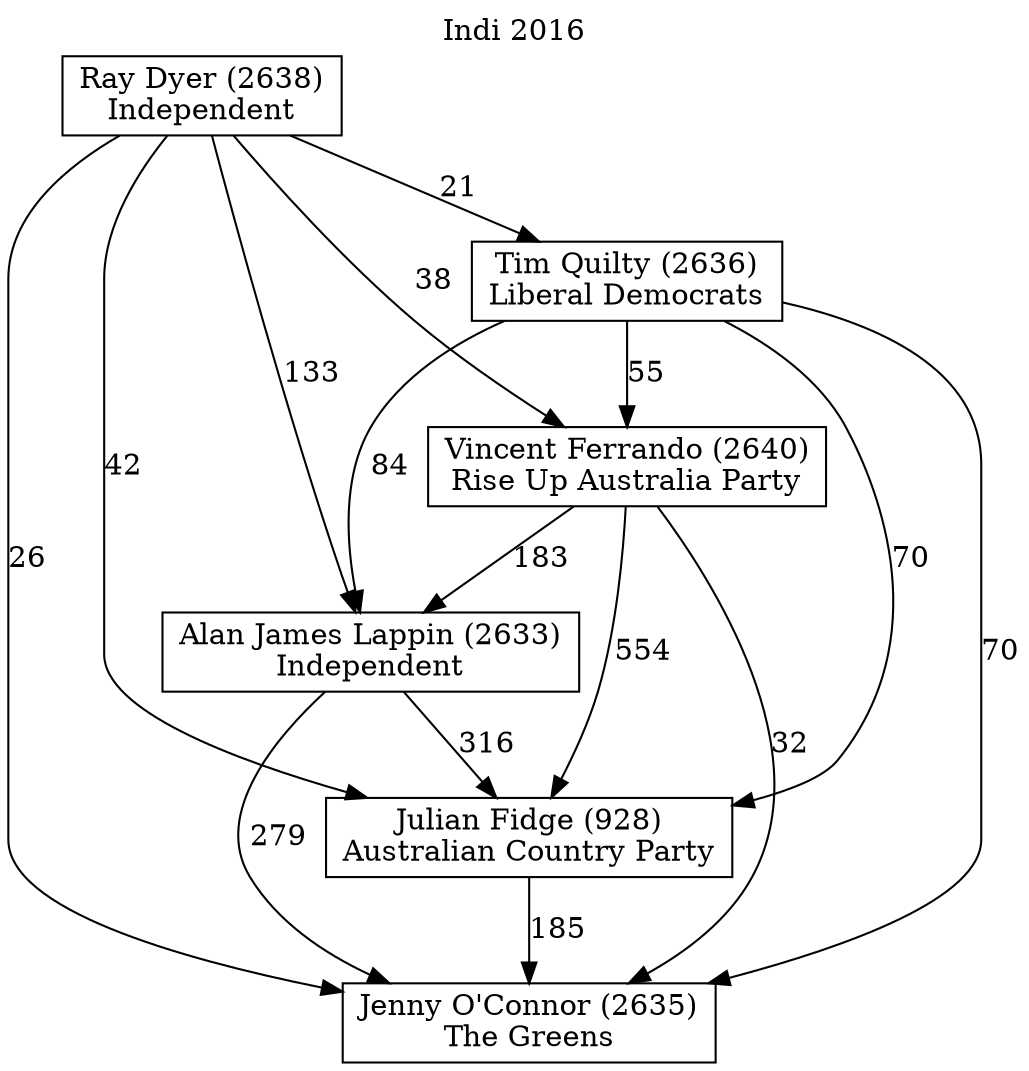 // House preference flow
digraph "Jenny O'Connor (2635)_Indi_2016" {
	graph [label="Indi 2016" labelloc=t mclimit=10]
	node [shape=box]
	"Tim Quilty (2636)" [label="Tim Quilty (2636)
Liberal Democrats"]
	"Ray Dyer (2638)" [label="Ray Dyer (2638)
Independent"]
	"Julian Fidge (928)" [label="Julian Fidge (928)
Australian Country Party"]
	"Jenny O'Connor (2635)" [label="Jenny O'Connor (2635)
The Greens"]
	"Alan James Lappin (2633)" [label="Alan James Lappin (2633)
Independent"]
	"Vincent Ferrando (2640)" [label="Vincent Ferrando (2640)
Rise Up Australia Party"]
	"Ray Dyer (2638)" -> "Vincent Ferrando (2640)" [label=38]
	"Alan James Lappin (2633)" -> "Julian Fidge (928)" [label=316]
	"Alan James Lappin (2633)" -> "Jenny O'Connor (2635)" [label=279]
	"Tim Quilty (2636)" -> "Jenny O'Connor (2635)" [label=70]
	"Ray Dyer (2638)" -> "Julian Fidge (928)" [label=42]
	"Tim Quilty (2636)" -> "Julian Fidge (928)" [label=70]
	"Vincent Ferrando (2640)" -> "Jenny O'Connor (2635)" [label=32]
	"Ray Dyer (2638)" -> "Tim Quilty (2636)" [label=21]
	"Vincent Ferrando (2640)" -> "Julian Fidge (928)" [label=554]
	"Ray Dyer (2638)" -> "Alan James Lappin (2633)" [label=133]
	"Tim Quilty (2636)" -> "Alan James Lappin (2633)" [label=84]
	"Vincent Ferrando (2640)" -> "Alan James Lappin (2633)" [label=183]
	"Tim Quilty (2636)" -> "Vincent Ferrando (2640)" [label=55]
	"Ray Dyer (2638)" -> "Jenny O'Connor (2635)" [label=26]
	"Julian Fidge (928)" -> "Jenny O'Connor (2635)" [label=185]
}
